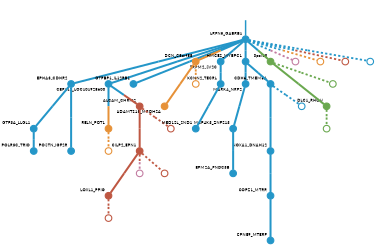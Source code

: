 strict digraph  {
graph[splines=false]; nodesep=0.7; rankdir=TB; ranksep=0.6; forcelabels=true; dpi=600; size=2.5;
0 [color="#2496c8ff", fillcolor="#2496c8ff", fixedsize=true, fontname=Lato, fontsize="12pt", height="0.25", label="", penwidth=3, shape=circle, style=filled, xlabel=LRFN5_GABRB1];
8 [color="#2496c8ff", fillcolor="#2496c8ff", fixedsize=true, fontname=Lato, fontsize="12pt", height="0.25", label="", penwidth=3, shape=circle, style=filled, xlabel=EPHA3_CDHR2];
10 [color="#2496c8ff", fillcolor="#2496c8ff", fixedsize=true, fontname=Lato, fontsize="12pt", height="0.25", label="", penwidth=3, shape=circle, style=filled, xlabel=CEP112_LOC101928600];
13 [color="#2496c8ff", fillcolor="#2496c8ff", fixedsize=true, fontname=Lato, fontsize="12pt", height="0.25", label="", penwidth=3, shape=circle, style=filled, xlabel=GTPBP1_IL12RB1];
20 [color="#e69138ff", fillcolor="#e69138ff", fixedsize=true, fontname=Lato, fontsize="12pt", height="0.25", label="", penwidth=3, shape=circle, style=filled, xlabel=DCN_C8orf58];
23 [color="#2496c8ff", fillcolor="#2496c8ff", fixedsize=true, fontname=Lato, fontsize="12pt", height="0.25", label="", penwidth=3, shape=circle, style=filled, xlabel=TRPM2_SV2C];
24 [color="#2496c8ff", fillcolor="#2496c8ff", fixedsize=true, fontname=Lato, fontsize="12pt", height="0.25", label="", penwidth=3, shape=circle, style=filled, xlabel=HMCES_MYBPC1];
25 [color="#6aa84fff", fillcolor="#6aa84fff", fixedsize=true, fontname=Lato, fontsize="12pt", height="0.25", label="", penwidth=3, shape=circle, style=filled, xlabel="0pol25"];
28 [color="#c27ba0ff", fillcolor="#c27ba0ff", fixedsize=true, fontname=Lato, fontsize="12pt", height="0.25", label="", penwidth=3, shape=circle, style=solid, xlabel=""];
30 [color="#e69138ff", fillcolor="#e69138ff", fixedsize=true, fontname=Lato, fontsize="12pt", height="0.25", label="", penwidth=3, shape=circle, style=solid, xlabel=""];
33 [color="#be5742ff", fillcolor="#be5742ff", fixedsize=true, fontname=Lato, fontsize="12pt", height="0.25", label="", penwidth=3, shape=circle, style=solid, xlabel=""];
37 [color="#2496c8ff", fillcolor="#2496c8ff", fixedsize=true, fontname=Lato, fontsize="12pt", height="0.25", label="", penwidth=3, shape=circle, style=solid, xlabel=""];
2 [color="#2496c8ff", fillcolor="#2496c8ff", fixedsize=true, fontname=Lato, fontsize="12pt", height="0.25", label="", penwidth=3, shape=circle, style=filled, xlabel=NOXA1_DNAH12];
15 [color="#2496c8ff", fillcolor="#2496c8ff", fixedsize=true, fontname=Lato, fontsize="12pt", height="0.25", label="", penwidth=3, shape=circle, style=filled, xlabel=COPZ1_MTRR];
3 [color="#be5742ff", fillcolor="#be5742ff", fixedsize=true, fontname=Lato, fontsize="12pt", height="0.25", label="", penwidth=3, shape=circle, style=filled, xlabel=LOXL1_PPIG];
34 [color="#be5742ff", fillcolor="#be5742ff", fixedsize=true, fontname=Lato, fontsize="12pt", height="0.25", label="", penwidth=3, shape=circle, style=solid, xlabel=""];
4 [color="#2496c8ff", fillcolor="#2496c8ff", fixedsize=true, fontname=Lato, fontsize="12pt", height="0.25", label="", penwidth=3, shape=circle, style=filled, xlabel=GTF3A_LLGL1];
21 [color="#2496c8ff", fillcolor="#2496c8ff", fixedsize=true, fontname=Lato, fontsize="12pt", height="0.25", label="", penwidth=3, shape=circle, style=filled, xlabel=POLR3C_TRIO];
5 [color="#e69138ff", fillcolor="#e69138ff", fixedsize=true, fontname=Lato, fontsize="12pt", height="0.25", label="", penwidth=3, shape=circle, style=filled, xlabel=RELN_POT1];
31 [color="#e69138ff", fillcolor="#e69138ff", fixedsize=true, fontname=Lato, fontsize="12pt", height="0.25", label="", penwidth=3, shape=circle, style=solid, xlabel=""];
6 [color="#6aa84fff", fillcolor="#6aa84fff", fixedsize=true, fontname=Lato, fontsize="12pt", height="0.25", label="", penwidth=3, shape=circle, style=filled, xlabel=DLC1_RHOU];
27 [color="#6aa84fff", fillcolor="#6aa84fff", fixedsize=true, fontname=Lato, fontsize="12pt", height="0.25", label="", penwidth=3, shape=circle, style=solid, xlabel=""];
7 [color="#be5742ff", fillcolor="#be5742ff", fixedsize=true, fontname=Lato, fontsize="12pt", height="0.25", label="", penwidth=3, shape=circle, style=filled, xlabel=CILP2_EPN1];
29 [color="#c27ba0ff", fillcolor="#c27ba0ff", fixedsize=true, fontname=Lato, fontsize="12pt", height="0.25", label="", penwidth=3, shape=circle, style=solid, xlabel=""];
35 [color="#be5742ff", fillcolor="#be5742ff", fixedsize=true, fontname=Lato, fontsize="12pt", height="0.25", label="", penwidth=3, shape=circle, style=solid, xlabel=""];
1 [color="#2496c8ff", fillcolor="#2496c8ff", fixedsize=true, fontname=Lato, fontsize="12pt", height="0.25", label="", penwidth=3, shape=circle, style=filled, xlabel=POSTN_IGF2R];
22 [color="#be5742ff", fillcolor="#be5742ff", fixedsize=true, fontname=Lato, fontsize="12pt", height="0.25", label="", penwidth=3, shape=circle, style=filled, xlabel=ALCAM_CHRM2];
11 [color="#2496c8ff", fillcolor="#2496c8ff", fixedsize=true, fontname=Lato, fontsize="12pt", height="0.25", label="", penwidth=3, shape=circle, style=filled, xlabel=MAP4K3_ZNF213];
16 [color="#2496c8ff", fillcolor="#2496c8ff", fixedsize=true, fontname=Lato, fontsize="12pt", height="0.25", label="", penwidth=3, shape=circle, style=filled, xlabel=EPM2A_FNDC3B];
14 [color="#2496c8ff", fillcolor="#2496c8ff", fixedsize=true, fontname=Lato, fontsize="12pt", height="0.25", label="", penwidth=3, shape=circle, style=filled, xlabel=CPNE9_MTERF];
17 [color="#2496c8ff", fillcolor="#2496c8ff", fixedsize=true, fontname=Lato, fontsize="12pt", height="0.25", label="", penwidth=3, shape=circle, style=filled, xlabel=KCNN2_TECRL];
12 [color="#2496c8ff", fillcolor="#2496c8ff", fixedsize=true, fontname=Lato, fontsize="12pt", height="0.25", label="", penwidth=3, shape=circle, style=filled, xlabel=MED12L_SND1];
18 [color="#2496c8ff", fillcolor="#2496c8ff", fixedsize=true, fontname=Lato, fontsize="12pt", height="0.25", label="", penwidth=3, shape=circle, style=filled, xlabel=MARK4_NRP2];
19 [color="#2496c8ff", fillcolor="#2496c8ff", fixedsize=true, fontname=Lato, fontsize="12pt", height="0.25", label="", penwidth=3, shape=circle, style=filled, xlabel=CDH6_TMEM8A];
38 [color="#2496c8ff", fillcolor="#2496c8ff", fixedsize=true, fontname=Lato, fontsize="12pt", height="0.25", label="", penwidth=3, shape=circle, style=solid, xlabel=""];
9 [color="#e69138ff", fillcolor="#e69138ff", fixedsize=true, fontname=Lato, fontsize="12pt", height="0.25", label="", penwidth=3, shape=circle, style=filled, xlabel=ADAMTS15_MROH2A];
32 [color="#e69138ff", fillcolor="#e69138ff", fixedsize=true, fontname=Lato, fontsize="12pt", height="0.25", label="", penwidth=3, shape=circle, style=solid, xlabel=""];
36 [color="#be5742ff", fillcolor="#be5742ff", fixedsize=true, fontname=Lato, fontsize="12pt", height="0.25", label="", penwidth=3, shape=circle, style=solid, xlabel=""];
26 [color="#6aa84fff", fillcolor="#6aa84fff", fixedsize=true, fontname=Lato, fontsize="12pt", height="0.25", label="", penwidth=3, shape=circle, style=solid, xlabel=""];
normal [label="", penwidth=3, style=invis, xlabel=LRFN5_GABRB1];
0 -> 8  [arrowsize=0, color="#2496c8ff;0.5:#2496c8ff", minlen="2.2857143878936768", penwidth="5.5", style=solid];
0 -> 10  [arrowsize=0, color="#2496c8ff;0.5:#2496c8ff", minlen="2.142857074737549", penwidth="5.5", style=solid];
0 -> 13  [arrowsize=0, color="#2496c8ff;0.5:#2496c8ff", minlen="2.0", penwidth="5.5", style=solid];
0 -> 20  [arrowsize=0, color="#2496c8ff;0.5:#e69138ff", minlen="1.8571428060531616", penwidth="5.5", style=solid];
0 -> 23  [arrowsize=0, color="#2496c8ff;0.5:#2496c8ff", minlen="1.7142857313156128", penwidth="5.5", style=solid];
0 -> 24  [arrowsize=0, color="#2496c8ff;0.5:#2496c8ff", minlen="1.7142857313156128", penwidth="5.5", style=solid];
0 -> 25  [arrowsize=0, color="#2496c8ff;0.5:#6aa84fff", minlen="1.3571429252624512", penwidth="5.5", style=solid];
0 -> 28  [arrowsize=0, color="#2496c8ff;0.5:#c27ba0ff", minlen="1.3571429252624512", penwidth=5, style=dashed];
0 -> 30  [arrowsize=0, color="#2496c8ff;0.5:#e69138ff", minlen="1.3571429252624512", penwidth=5, style=dashed];
0 -> 33  [arrowsize=0, color="#2496c8ff;0.5:#be5742ff", minlen="1.3571429252624512", penwidth=5, style=dashed];
0 -> 37  [arrowsize=0, color="#2496c8ff;0.5:#2496c8ff", minlen="1.3571429252624512", penwidth=5, style=dashed];
8 -> 1  [arrowsize=0, color="#2496c8ff;0.5:#2496c8ff", minlen="3.0", penwidth="5.5", style=solid];
8 -> 4  [arrowsize=0, color="#2496c8ff;0.5:#2496c8ff", minlen="2.4285714626312256", penwidth="5.5", style=solid];
10 -> 5  [arrowsize=0, color="#2496c8ff;0.5:#e69138ff", minlen="2.4285714626312256", penwidth="5.5", style=solid];
10 -> 22  [arrowsize=0, color="#2496c8ff;0.5:#be5742ff", minlen="1.7142857313156128", penwidth="5.5", style=solid];
20 -> 9  [arrowsize=0, color="#e69138ff;0.5:#e69138ff", minlen="2.2857143878936768", penwidth="5.5", style=solid];
20 -> 32  [arrowsize=0, color="#e69138ff;0.5:#e69138ff", minlen="1.3571429252624512", penwidth=5, style=dashed];
23 -> 17  [arrowsize=0, color="#2496c8ff;0.5:#2496c8ff", minlen="1.8571428060531616", penwidth="5.5", style=solid];
24 -> 18  [arrowsize=0, color="#2496c8ff;0.5:#2496c8ff", minlen="1.8571428060531616", penwidth="5.5", style=solid];
24 -> 19  [arrowsize=0, color="#2496c8ff;0.5:#2496c8ff", minlen="1.8571428060531616", penwidth="5.5", style=solid];
25 -> 6  [arrowsize=0, color="#6aa84fff;0.5:#6aa84fff", minlen="2.4285714626312256", penwidth="5.5", style=solid];
25 -> 26  [arrowsize=0, color="#6aa84fff;0.5:#6aa84fff", minlen="1.3571429252624512", penwidth=5, style=dashed];
2 -> 15  [arrowsize=0, color="#2496c8ff;0.5:#2496c8ff", minlen="2.0", penwidth="5.5", style=solid];
15 -> 14  [arrowsize=0, color="#2496c8ff;0.5:#2496c8ff", minlen="2.0", penwidth="5.5", style=solid];
3 -> 34  [arrowsize=0, color="#be5742ff;0.5:#be5742ff", minlen="1.3571429252624512", penwidth=5, style=dashed];
4 -> 21  [arrowsize=0, color="#2496c8ff;0.5:#2496c8ff", minlen="1.7142857313156128", penwidth="5.5", style=solid];
5 -> 31  [arrowsize=0, color="#e69138ff;0.5:#e69138ff", minlen="1.3571429252624512", penwidth=5, style=dashed];
6 -> 27  [arrowsize=0, color="#6aa84fff;0.5:#6aa84fff", minlen="1.3571429252624512", penwidth=5, style=dashed];
7 -> 3  [arrowsize=0, color="#be5742ff;0.5:#be5742ff", minlen="2.857142925262451", penwidth="5.5", style=solid];
7 -> 29  [arrowsize=0, color="#be5742ff;0.5:#c27ba0ff", minlen="1.3571429252624512", penwidth=5, style=dashed];
7 -> 35  [arrowsize=0, color="#be5742ff;0.5:#be5742ff", minlen="1.3571429252624512", penwidth=5, style=dashed];
22 -> 7  [arrowsize=0, color="#be5742ff;0.5:#be5742ff", minlen="2.2857143878936768", penwidth="5.5", style=solid];
22 -> 36  [arrowsize=0, color="#be5742ff;0.5:#be5742ff", minlen="1.3571429252624512", penwidth=5, style=dashed];
11 -> 16  [arrowsize=0, color="#2496c8ff;0.5:#2496c8ff", minlen="2.0", penwidth="5.5", style=solid];
17 -> 12  [arrowsize=0, color="#2496c8ff;0.5:#2496c8ff", minlen="2.0", penwidth="5.5", style=solid];
18 -> 11  [arrowsize=0, color="#2496c8ff;0.5:#2496c8ff", minlen="2.142857074737549", penwidth="5.5", style=solid];
19 -> 2  [arrowsize=0, color="#2496c8ff;0.5:#2496c8ff", minlen="3.0", penwidth="5.5", style=solid];
19 -> 38  [arrowsize=0, color="#2496c8ff;0.5:#2496c8ff", minlen="1.3571429252624512", penwidth=5, style=dashed];
normal -> 0  [arrowsize=0, color="#2496c8ff", label="", penwidth=4, style=solid];
}
